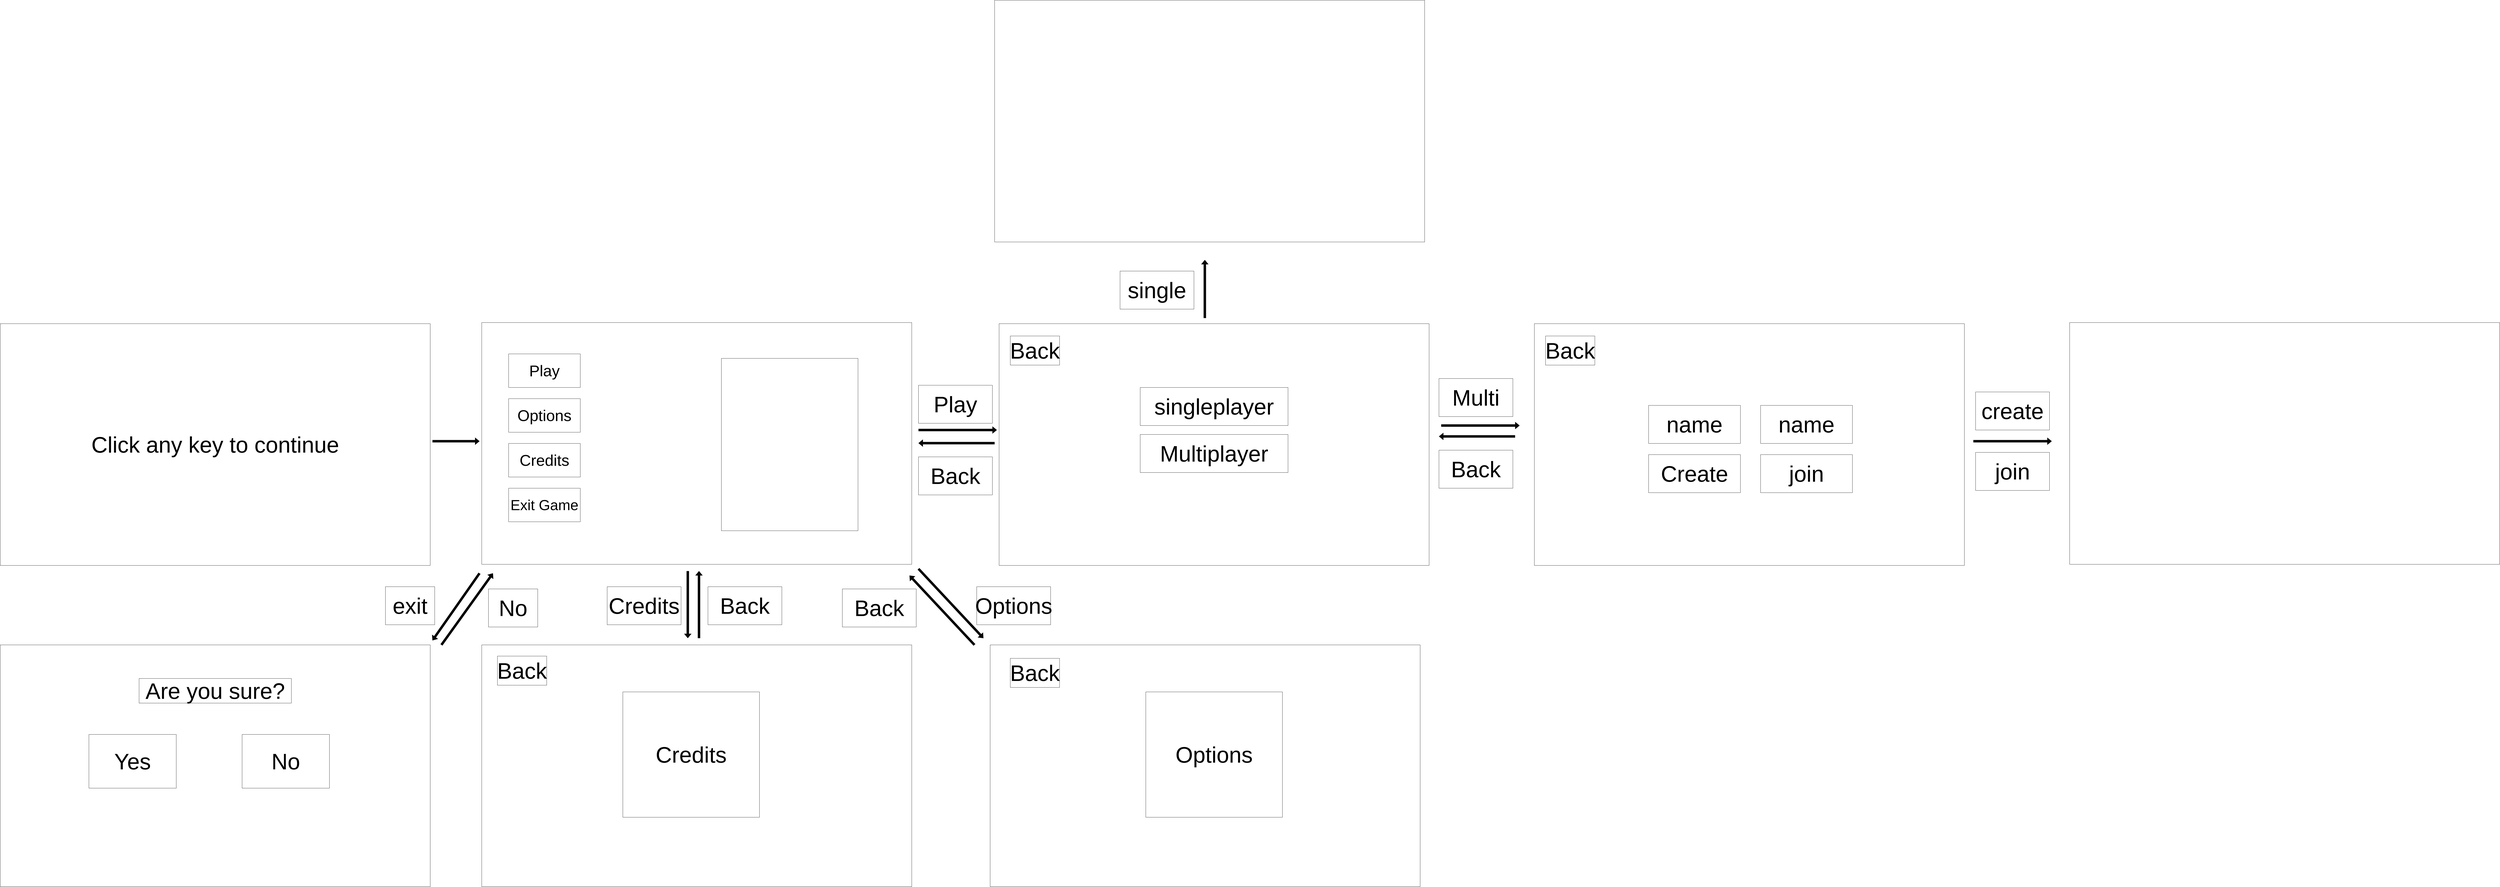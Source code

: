 <mxfile version="20.8.17" type="device"><diagram name="Pagina-1" id="KfBswxXhItZ6OQ1wmivs"><mxGraphModel dx="12041" dy="8385" grid="1" gridSize="10" guides="1" tooltips="1" connect="1" arrows="1" fold="1" page="1" pageScale="1" pageWidth="827" pageHeight="1169" math="0" shadow="0"><root><mxCell id="0"/><mxCell id="1" parent="0"/><mxCell id="tvTcrtiCJqC5QD6T8-Z6-1" value="" style="rounded=0;whiteSpace=wrap;html=1;" vertex="1" parent="1"><mxGeometry x="100" y="150" width="1920" height="1080" as="geometry"/></mxCell><mxCell id="tvTcrtiCJqC5QD6T8-Z6-2" value="" style="rounded=0;whiteSpace=wrap;html=1;" vertex="1" parent="1"><mxGeometry x="1170" y="310" width="610" height="770" as="geometry"/></mxCell><mxCell id="tvTcrtiCJqC5QD6T8-Z6-3" value="&lt;font style=&quot;font-size: 70px;&quot;&gt;Play&lt;/font&gt;" style="rounded=0;whiteSpace=wrap;html=1;" vertex="1" parent="1"><mxGeometry x="220" y="290" width="320" height="150" as="geometry"/></mxCell><mxCell id="tvTcrtiCJqC5QD6T8-Z6-4" value="&lt;font style=&quot;font-size: 70px;&quot;&gt;Options&lt;/font&gt;" style="rounded=0;whiteSpace=wrap;html=1;" vertex="1" parent="1"><mxGeometry x="220" y="490" width="320" height="150" as="geometry"/></mxCell><mxCell id="tvTcrtiCJqC5QD6T8-Z6-5" value="&lt;font style=&quot;font-size: 70px;&quot;&gt;Credits&lt;/font&gt;" style="rounded=0;whiteSpace=wrap;html=1;" vertex="1" parent="1"><mxGeometry x="220" y="690" width="320" height="150" as="geometry"/></mxCell><mxCell id="tvTcrtiCJqC5QD6T8-Z6-6" value="&lt;font style=&quot;font-size: 65px;&quot;&gt;Exit Game&lt;/font&gt;" style="rounded=0;whiteSpace=wrap;html=1;" vertex="1" parent="1"><mxGeometry x="220" y="890" width="320" height="150" as="geometry"/></mxCell><mxCell id="tvTcrtiCJqC5QD6T8-Z6-7" value="&lt;font style=&quot;font-size: 100px;&quot;&gt;Click any key to continue&lt;/font&gt;" style="rounded=0;whiteSpace=wrap;html=1;" vertex="1" parent="1"><mxGeometry x="-2050" y="155" width="1920" height="1080" as="geometry"/></mxCell><mxCell id="tvTcrtiCJqC5QD6T8-Z6-8" value="" style="shape=flexArrow;endArrow=classic;html=1;rounded=0;fontSize=100;fillColor=#050505;" edge="1" parent="1"><mxGeometry width="50" height="50" relative="1" as="geometry"><mxPoint x="-120" y="680" as="sourcePoint"/><mxPoint x="90" y="680" as="targetPoint"/></mxGeometry></mxCell><mxCell id="tvTcrtiCJqC5QD6T8-Z6-9" value="" style="rounded=0;whiteSpace=wrap;html=1;" vertex="1" parent="1"><mxGeometry x="-2050" y="1590" width="1920" height="1080" as="geometry"/></mxCell><mxCell id="tvTcrtiCJqC5QD6T8-Z6-10" value="" style="shape=flexArrow;endArrow=classic;html=1;rounded=0;fontSize=100;fillColor=#050505;" edge="1" parent="1"><mxGeometry width="50" height="50" relative="1" as="geometry"><mxPoint x="90" y="1270" as="sourcePoint"/><mxPoint x="-120" y="1570" as="targetPoint"/></mxGeometry></mxCell><mxCell id="tvTcrtiCJqC5QD6T8-Z6-11" value="Yes" style="rounded=0;whiteSpace=wrap;html=1;fontSize=100;" vertex="1" parent="1"><mxGeometry x="-1654" y="1990" width="390" height="240" as="geometry"/></mxCell><mxCell id="tvTcrtiCJqC5QD6T8-Z6-12" value="No" style="rounded=0;whiteSpace=wrap;html=1;fontSize=100;" vertex="1" parent="1"><mxGeometry x="-970" y="1990" width="390" height="240" as="geometry"/></mxCell><mxCell id="tvTcrtiCJqC5QD6T8-Z6-13" value="Are you sure?" style="rounded=0;whiteSpace=wrap;html=1;fontSize=100;" vertex="1" parent="1"><mxGeometry x="-1430" y="1740" width="680" height="110" as="geometry"/></mxCell><mxCell id="tvTcrtiCJqC5QD6T8-Z6-14" value="exit" style="rounded=0;whiteSpace=wrap;html=1;fontSize=100;" vertex="1" parent="1"><mxGeometry x="-330" y="1330" width="220" height="170" as="geometry"/></mxCell><mxCell id="tvTcrtiCJqC5QD6T8-Z6-15" value="" style="rounded=0;whiteSpace=wrap;html=1;" vertex="1" parent="1"><mxGeometry x="100" y="1590" width="1920" height="1080" as="geometry"/></mxCell><mxCell id="tvTcrtiCJqC5QD6T8-Z6-16" value="" style="shape=flexArrow;endArrow=classic;html=1;rounded=0;fontSize=100;fillColor=#050505;" edge="1" parent="1"><mxGeometry width="50" height="50" relative="1" as="geometry"><mxPoint x="1020" y="1260" as="sourcePoint"/><mxPoint x="1020" y="1560" as="targetPoint"/></mxGeometry></mxCell><mxCell id="tvTcrtiCJqC5QD6T8-Z6-17" value="Credits" style="rounded=0;whiteSpace=wrap;html=1;fontSize=100;" vertex="1" parent="1"><mxGeometry x="660" y="1330" width="330" height="170" as="geometry"/></mxCell><mxCell id="tvTcrtiCJqC5QD6T8-Z6-19" value="" style="shape=flexArrow;endArrow=classic;html=1;rounded=0;fontSize=100;fillColor=#050505;" edge="1" parent="1"><mxGeometry width="50" height="50" relative="1" as="geometry"><mxPoint x="-80" y="1590" as="sourcePoint"/><mxPoint x="150" y="1270" as="targetPoint"/></mxGeometry></mxCell><mxCell id="tvTcrtiCJqC5QD6T8-Z6-20" value="No" style="rounded=0;whiteSpace=wrap;html=1;fontSize=100;" vertex="1" parent="1"><mxGeometry x="130" y="1340" width="220" height="170" as="geometry"/></mxCell><mxCell id="tvTcrtiCJqC5QD6T8-Z6-21" value="" style="shape=flexArrow;endArrow=classic;html=1;rounded=0;fontSize=100;fillColor=#050505;" edge="1" parent="1"><mxGeometry width="50" height="50" relative="1" as="geometry"><mxPoint x="1070" y="1560" as="sourcePoint"/><mxPoint x="1070" y="1260" as="targetPoint"/></mxGeometry></mxCell><mxCell id="tvTcrtiCJqC5QD6T8-Z6-22" value="Back" style="rounded=0;whiteSpace=wrap;html=1;fontSize=100;" vertex="1" parent="1"><mxGeometry x="1110" y="1330" width="330" height="170" as="geometry"/></mxCell><mxCell id="tvTcrtiCJqC5QD6T8-Z6-23" value="Back" style="rounded=0;whiteSpace=wrap;html=1;fontSize=100;" vertex="1" parent="1"><mxGeometry x="170" y="1640" width="220" height="130" as="geometry"/></mxCell><mxCell id="tvTcrtiCJqC5QD6T8-Z6-24" value="Credits" style="rounded=0;whiteSpace=wrap;html=1;fontSize=100;" vertex="1" parent="1"><mxGeometry x="730" y="1800" width="610" height="560" as="geometry"/></mxCell><mxCell id="tvTcrtiCJqC5QD6T8-Z6-25" value="" style="rounded=0;whiteSpace=wrap;html=1;" vertex="1" parent="1"><mxGeometry x="2370" y="1590" width="1920" height="1080" as="geometry"/></mxCell><mxCell id="tvTcrtiCJqC5QD6T8-Z6-26" value="" style="rounded=0;whiteSpace=wrap;html=1;" vertex="1" parent="1"><mxGeometry x="2410" y="155" width="1920" height="1080" as="geometry"/></mxCell><mxCell id="tvTcrtiCJqC5QD6T8-Z6-27" value="" style="shape=flexArrow;endArrow=classic;html=1;rounded=0;fontSize=100;fillColor=#050505;" edge="1" parent="1"><mxGeometry width="50" height="50" relative="1" as="geometry"><mxPoint x="2050" y="1250" as="sourcePoint"/><mxPoint x="2340" y="1560" as="targetPoint"/></mxGeometry></mxCell><mxCell id="tvTcrtiCJqC5QD6T8-Z6-28" value="" style="shape=flexArrow;endArrow=classic;html=1;rounded=0;fontSize=100;fillColor=#050505;" edge="1" parent="1"><mxGeometry width="50" height="50" relative="1" as="geometry"><mxPoint x="2300" y="1590" as="sourcePoint"/><mxPoint x="2010" y="1280" as="targetPoint"/></mxGeometry></mxCell><mxCell id="tvTcrtiCJqC5QD6T8-Z6-29" value="Back" style="rounded=0;whiteSpace=wrap;html=1;fontSize=100;" vertex="1" parent="1"><mxGeometry x="1710" y="1340" width="330" height="170" as="geometry"/></mxCell><mxCell id="tvTcrtiCJqC5QD6T8-Z6-30" value="Options" style="rounded=0;whiteSpace=wrap;html=1;fontSize=100;" vertex="1" parent="1"><mxGeometry x="2310" y="1330" width="330" height="170" as="geometry"/></mxCell><mxCell id="tvTcrtiCJqC5QD6T8-Z6-31" value="Options" style="rounded=0;whiteSpace=wrap;html=1;fontSize=100;" vertex="1" parent="1"><mxGeometry x="3065" y="1800" width="610" height="560" as="geometry"/></mxCell><mxCell id="tvTcrtiCJqC5QD6T8-Z6-32" value="" style="shape=flexArrow;endArrow=classic;html=1;rounded=0;fontSize=100;fillColor=#050505;" edge="1" parent="1"><mxGeometry width="50" height="50" relative="1" as="geometry"><mxPoint x="2390" y="688.57" as="sourcePoint"/><mxPoint x="2050" y="688.57" as="targetPoint"/></mxGeometry></mxCell><mxCell id="tvTcrtiCJqC5QD6T8-Z6-33" value="" style="shape=flexArrow;endArrow=classic;html=1;rounded=0;fontSize=100;fillColor=#050505;" edge="1" parent="1"><mxGeometry width="50" height="50" relative="1" as="geometry"><mxPoint x="2050" y="630" as="sourcePoint"/><mxPoint x="2400" y="630" as="targetPoint"/></mxGeometry></mxCell><mxCell id="tvTcrtiCJqC5QD6T8-Z6-34" value="Back" style="rounded=0;whiteSpace=wrap;html=1;fontSize=100;" vertex="1" parent="1"><mxGeometry x="2050" y="750" width="330" height="170" as="geometry"/></mxCell><mxCell id="tvTcrtiCJqC5QD6T8-Z6-35" value="Back" style="rounded=0;whiteSpace=wrap;html=1;fontSize=100;" vertex="1" parent="1"><mxGeometry x="2460" y="1650" width="220" height="130" as="geometry"/></mxCell><mxCell id="tvTcrtiCJqC5QD6T8-Z6-36" value="Back" style="rounded=0;whiteSpace=wrap;html=1;fontSize=100;" vertex="1" parent="1"><mxGeometry x="2460" y="210" width="220" height="130" as="geometry"/></mxCell><mxCell id="tvTcrtiCJqC5QD6T8-Z6-37" value="Play" style="rounded=0;whiteSpace=wrap;html=1;fontSize=100;" vertex="1" parent="1"><mxGeometry x="2050" y="430" width="330" height="170" as="geometry"/></mxCell><mxCell id="tvTcrtiCJqC5QD6T8-Z6-38" value="singleplayer" style="rounded=0;whiteSpace=wrap;html=1;fontSize=100;" vertex="1" parent="1"><mxGeometry x="3040" y="440" width="660" height="170" as="geometry"/></mxCell><mxCell id="tvTcrtiCJqC5QD6T8-Z6-39" value="Multiplayer" style="rounded=0;whiteSpace=wrap;html=1;fontSize=100;" vertex="1" parent="1"><mxGeometry x="3040" y="650" width="660" height="170" as="geometry"/></mxCell><mxCell id="tvTcrtiCJqC5QD6T8-Z6-40" value="Multi" style="rounded=0;whiteSpace=wrap;html=1;fontSize=100;" vertex="1" parent="1"><mxGeometry x="4374" y="400" width="330" height="170" as="geometry"/></mxCell><mxCell id="tvTcrtiCJqC5QD6T8-Z6-41" value="Back" style="rounded=0;whiteSpace=wrap;html=1;fontSize=100;" vertex="1" parent="1"><mxGeometry x="4374" y="720" width="330" height="170" as="geometry"/></mxCell><mxCell id="tvTcrtiCJqC5QD6T8-Z6-42" value="" style="shape=flexArrow;endArrow=classic;html=1;rounded=0;fontSize=100;fillColor=#050505;" edge="1" parent="1"><mxGeometry width="50" height="50" relative="1" as="geometry"><mxPoint x="4714" y="658.57" as="sourcePoint"/><mxPoint x="4374" y="658.57" as="targetPoint"/></mxGeometry></mxCell><mxCell id="tvTcrtiCJqC5QD6T8-Z6-43" value="" style="shape=flexArrow;endArrow=classic;html=1;rounded=0;fontSize=100;fillColor=#050505;" edge="1" parent="1"><mxGeometry width="50" height="50" relative="1" as="geometry"><mxPoint x="6760" y="680" as="sourcePoint"/><mxPoint x="7110" y="680" as="targetPoint"/></mxGeometry></mxCell><mxCell id="tvTcrtiCJqC5QD6T8-Z6-44" value="single" style="rounded=0;whiteSpace=wrap;html=1;fontSize=100;" vertex="1" parent="1"><mxGeometry x="2950" y="-80" width="330" height="170" as="geometry"/></mxCell><mxCell id="tvTcrtiCJqC5QD6T8-Z6-45" value="" style="shape=flexArrow;endArrow=classic;html=1;rounded=0;fontSize=100;fillColor=#050505;" edge="1" parent="1"><mxGeometry width="50" height="50" relative="1" as="geometry"><mxPoint x="3328.57" y="130" as="sourcePoint"/><mxPoint x="3328.57" y="-130" as="targetPoint"/></mxGeometry></mxCell><mxCell id="tvTcrtiCJqC5QD6T8-Z6-49" value="" style="rounded=0;whiteSpace=wrap;html=1;" vertex="1" parent="1"><mxGeometry x="2390" y="-1290" width="1920" height="1080" as="geometry"/></mxCell><mxCell id="tvTcrtiCJqC5QD6T8-Z6-50" value="" style="rounded=0;whiteSpace=wrap;html=1;" vertex="1" parent="1"><mxGeometry x="4800" y="155" width="1920" height="1080" as="geometry"/></mxCell><mxCell id="tvTcrtiCJqC5QD6T8-Z6-51" value="name" style="rounded=0;whiteSpace=wrap;html=1;fontSize=100;" vertex="1" parent="1"><mxGeometry x="5310" y="520" width="410" height="170" as="geometry"/></mxCell><mxCell id="tvTcrtiCJqC5QD6T8-Z6-52" value="name" style="rounded=0;whiteSpace=wrap;html=1;fontSize=100;" vertex="1" parent="1"><mxGeometry x="5810" y="520" width="410" height="170" as="geometry"/></mxCell><mxCell id="tvTcrtiCJqC5QD6T8-Z6-53" value="join" style="rounded=0;whiteSpace=wrap;html=1;fontSize=100;" vertex="1" parent="1"><mxGeometry x="5810" y="740" width="410" height="170" as="geometry"/></mxCell><mxCell id="tvTcrtiCJqC5QD6T8-Z6-54" value="Create" style="rounded=0;whiteSpace=wrap;html=1;fontSize=100;" vertex="1" parent="1"><mxGeometry x="5310" y="740" width="410" height="170" as="geometry"/></mxCell><mxCell id="tvTcrtiCJqC5QD6T8-Z6-55" value="Back" style="rounded=0;whiteSpace=wrap;html=1;fontSize=100;" vertex="1" parent="1"><mxGeometry x="4850" y="210" width="220" height="130" as="geometry"/></mxCell><mxCell id="tvTcrtiCJqC5QD6T8-Z6-56" value="create" style="rounded=0;whiteSpace=wrap;html=1;fontSize=100;" vertex="1" parent="1"><mxGeometry x="6770" y="460" width="330" height="170" as="geometry"/></mxCell><mxCell id="tvTcrtiCJqC5QD6T8-Z6-57" value="join" style="rounded=0;whiteSpace=wrap;html=1;fontSize=100;" vertex="1" parent="1"><mxGeometry x="6770" y="730" width="330" height="170" as="geometry"/></mxCell><mxCell id="tvTcrtiCJqC5QD6T8-Z6-58" value="" style="shape=flexArrow;endArrow=classic;html=1;rounded=0;fontSize=100;fillColor=#050505;" edge="1" parent="1"><mxGeometry width="50" height="50" relative="1" as="geometry"><mxPoint x="4384" y="610" as="sourcePoint"/><mxPoint x="4734" y="610" as="targetPoint"/></mxGeometry></mxCell><mxCell id="tvTcrtiCJqC5QD6T8-Z6-59" value="" style="rounded=0;whiteSpace=wrap;html=1;" vertex="1" parent="1"><mxGeometry x="7190" y="150" width="1920" height="1080" as="geometry"/></mxCell></root></mxGraphModel></diagram></mxfile>